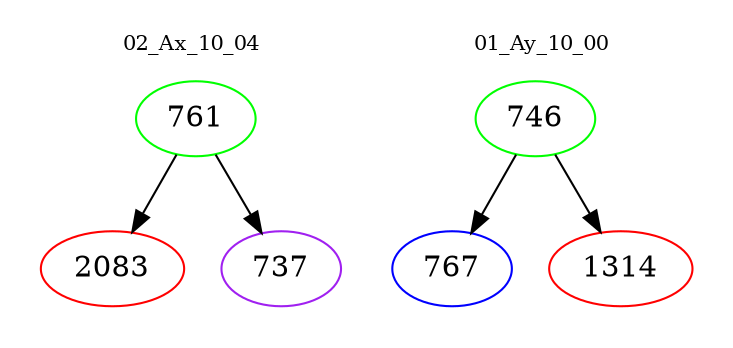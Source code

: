 digraph{
subgraph cluster_0 {
color = white
label = "02_Ax_10_04";
fontsize=10;
T0_761 [label="761", color="green"]
T0_761 -> T0_2083 [color="black"]
T0_2083 [label="2083", color="red"]
T0_761 -> T0_737 [color="black"]
T0_737 [label="737", color="purple"]
}
subgraph cluster_1 {
color = white
label = "01_Ay_10_00";
fontsize=10;
T1_746 [label="746", color="green"]
T1_746 -> T1_767 [color="black"]
T1_767 [label="767", color="blue"]
T1_746 -> T1_1314 [color="black"]
T1_1314 [label="1314", color="red"]
}
}
